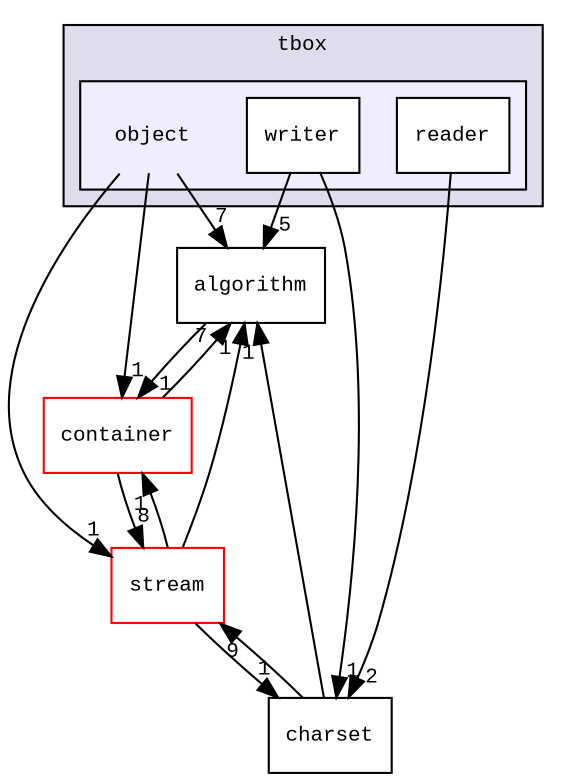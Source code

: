digraph "src/tbox/object" {
  compound=true
  node [ fontsize="10", fontname="CourierNew"];
  edge [ labelfontsize="10", labelfontname="CourierNew"];
  subgraph clusterdir_74c89af92d2f666610693d1f60c4bc85 {
    graph [ bgcolor="#ddddee", pencolor="black", label="tbox" fontname="CourierNew", fontsize="10", URL="dir_74c89af92d2f666610693d1f60c4bc85.html"]
  subgraph clusterdir_627e7a8c888f9563a49206945c786761 {
    graph [ bgcolor="#eeeeff", pencolor="black", label="" URL="dir_627e7a8c888f9563a49206945c786761.html"];
    dir_627e7a8c888f9563a49206945c786761 [shape=plaintext label="object"];
    dir_c4ed1adf910dade79ea346e6d4d2bd65 [shape=box label="reader" color="black" fillcolor="white" style="filled" URL="dir_c4ed1adf910dade79ea346e6d4d2bd65.html"];
    dir_1b440273375f6bf195a950c387d6f438 [shape=box label="writer" color="black" fillcolor="white" style="filled" URL="dir_1b440273375f6bf195a950c387d6f438.html"];
  }
  }
  dir_ac11f784b81667e62f917778dae2d743 [shape=box label="algorithm" URL="dir_ac11f784b81667e62f917778dae2d743.html"];
  dir_895e2f62803e10f0845db2d9f139817c [shape=box label="container" fillcolor="white" style="filled" color="red" URL="dir_895e2f62803e10f0845db2d9f139817c.html"];
  dir_5ac60ffd987a807928934811b2e67510 [shape=box label="charset" URL="dir_5ac60ffd987a807928934811b2e67510.html"];
  dir_097050573d8d31c571800575b2db96e7 [shape=box label="stream" fillcolor="white" style="filled" color="red" URL="dir_097050573d8d31c571800575b2db96e7.html"];
  dir_1b440273375f6bf195a950c387d6f438->dir_ac11f784b81667e62f917778dae2d743 [headlabel="5", labeldistance=1.5 headhref="dir_000034_000002.html"];
  dir_1b440273375f6bf195a950c387d6f438->dir_5ac60ffd987a807928934811b2e67510 [headlabel="1", labeldistance=1.5 headhref="dir_000034_000005.html"];
  dir_ac11f784b81667e62f917778dae2d743->dir_895e2f62803e10f0845db2d9f139817c [headlabel="1", labeldistance=1.5 headhref="dir_000002_000006.html"];
  dir_627e7a8c888f9563a49206945c786761->dir_ac11f784b81667e62f917778dae2d743 [headlabel="7", labeldistance=1.5 headhref="dir_000032_000002.html"];
  dir_627e7a8c888f9563a49206945c786761->dir_895e2f62803e10f0845db2d9f139817c [headlabel="1", labeldistance=1.5 headhref="dir_000032_000006.html"];
  dir_627e7a8c888f9563a49206945c786761->dir_097050573d8d31c571800575b2db96e7 [headlabel="1", labeldistance=1.5 headhref="dir_000032_000055.html"];
  dir_895e2f62803e10f0845db2d9f139817c->dir_ac11f784b81667e62f917778dae2d743 [headlabel="7", labeldistance=1.5 headhref="dir_000006_000002.html"];
  dir_895e2f62803e10f0845db2d9f139817c->dir_097050573d8d31c571800575b2db96e7 [headlabel="8", labeldistance=1.5 headhref="dir_000006_000055.html"];
  dir_5ac60ffd987a807928934811b2e67510->dir_ac11f784b81667e62f917778dae2d743 [headlabel="1", labeldistance=1.5 headhref="dir_000005_000002.html"];
  dir_5ac60ffd987a807928934811b2e67510->dir_097050573d8d31c571800575b2db96e7 [headlabel="9", labeldistance=1.5 headhref="dir_000005_000055.html"];
  dir_097050573d8d31c571800575b2db96e7->dir_ac11f784b81667e62f917778dae2d743 [headlabel="1", labeldistance=1.5 headhref="dir_000055_000002.html"];
  dir_097050573d8d31c571800575b2db96e7->dir_895e2f62803e10f0845db2d9f139817c [headlabel="1", labeldistance=1.5 headhref="dir_000055_000006.html"];
  dir_097050573d8d31c571800575b2db96e7->dir_5ac60ffd987a807928934811b2e67510 [headlabel="1", labeldistance=1.5 headhref="dir_000055_000005.html"];
  dir_c4ed1adf910dade79ea346e6d4d2bd65->dir_5ac60ffd987a807928934811b2e67510 [headlabel="2", labeldistance=1.5 headhref="dir_000033_000005.html"];
}
